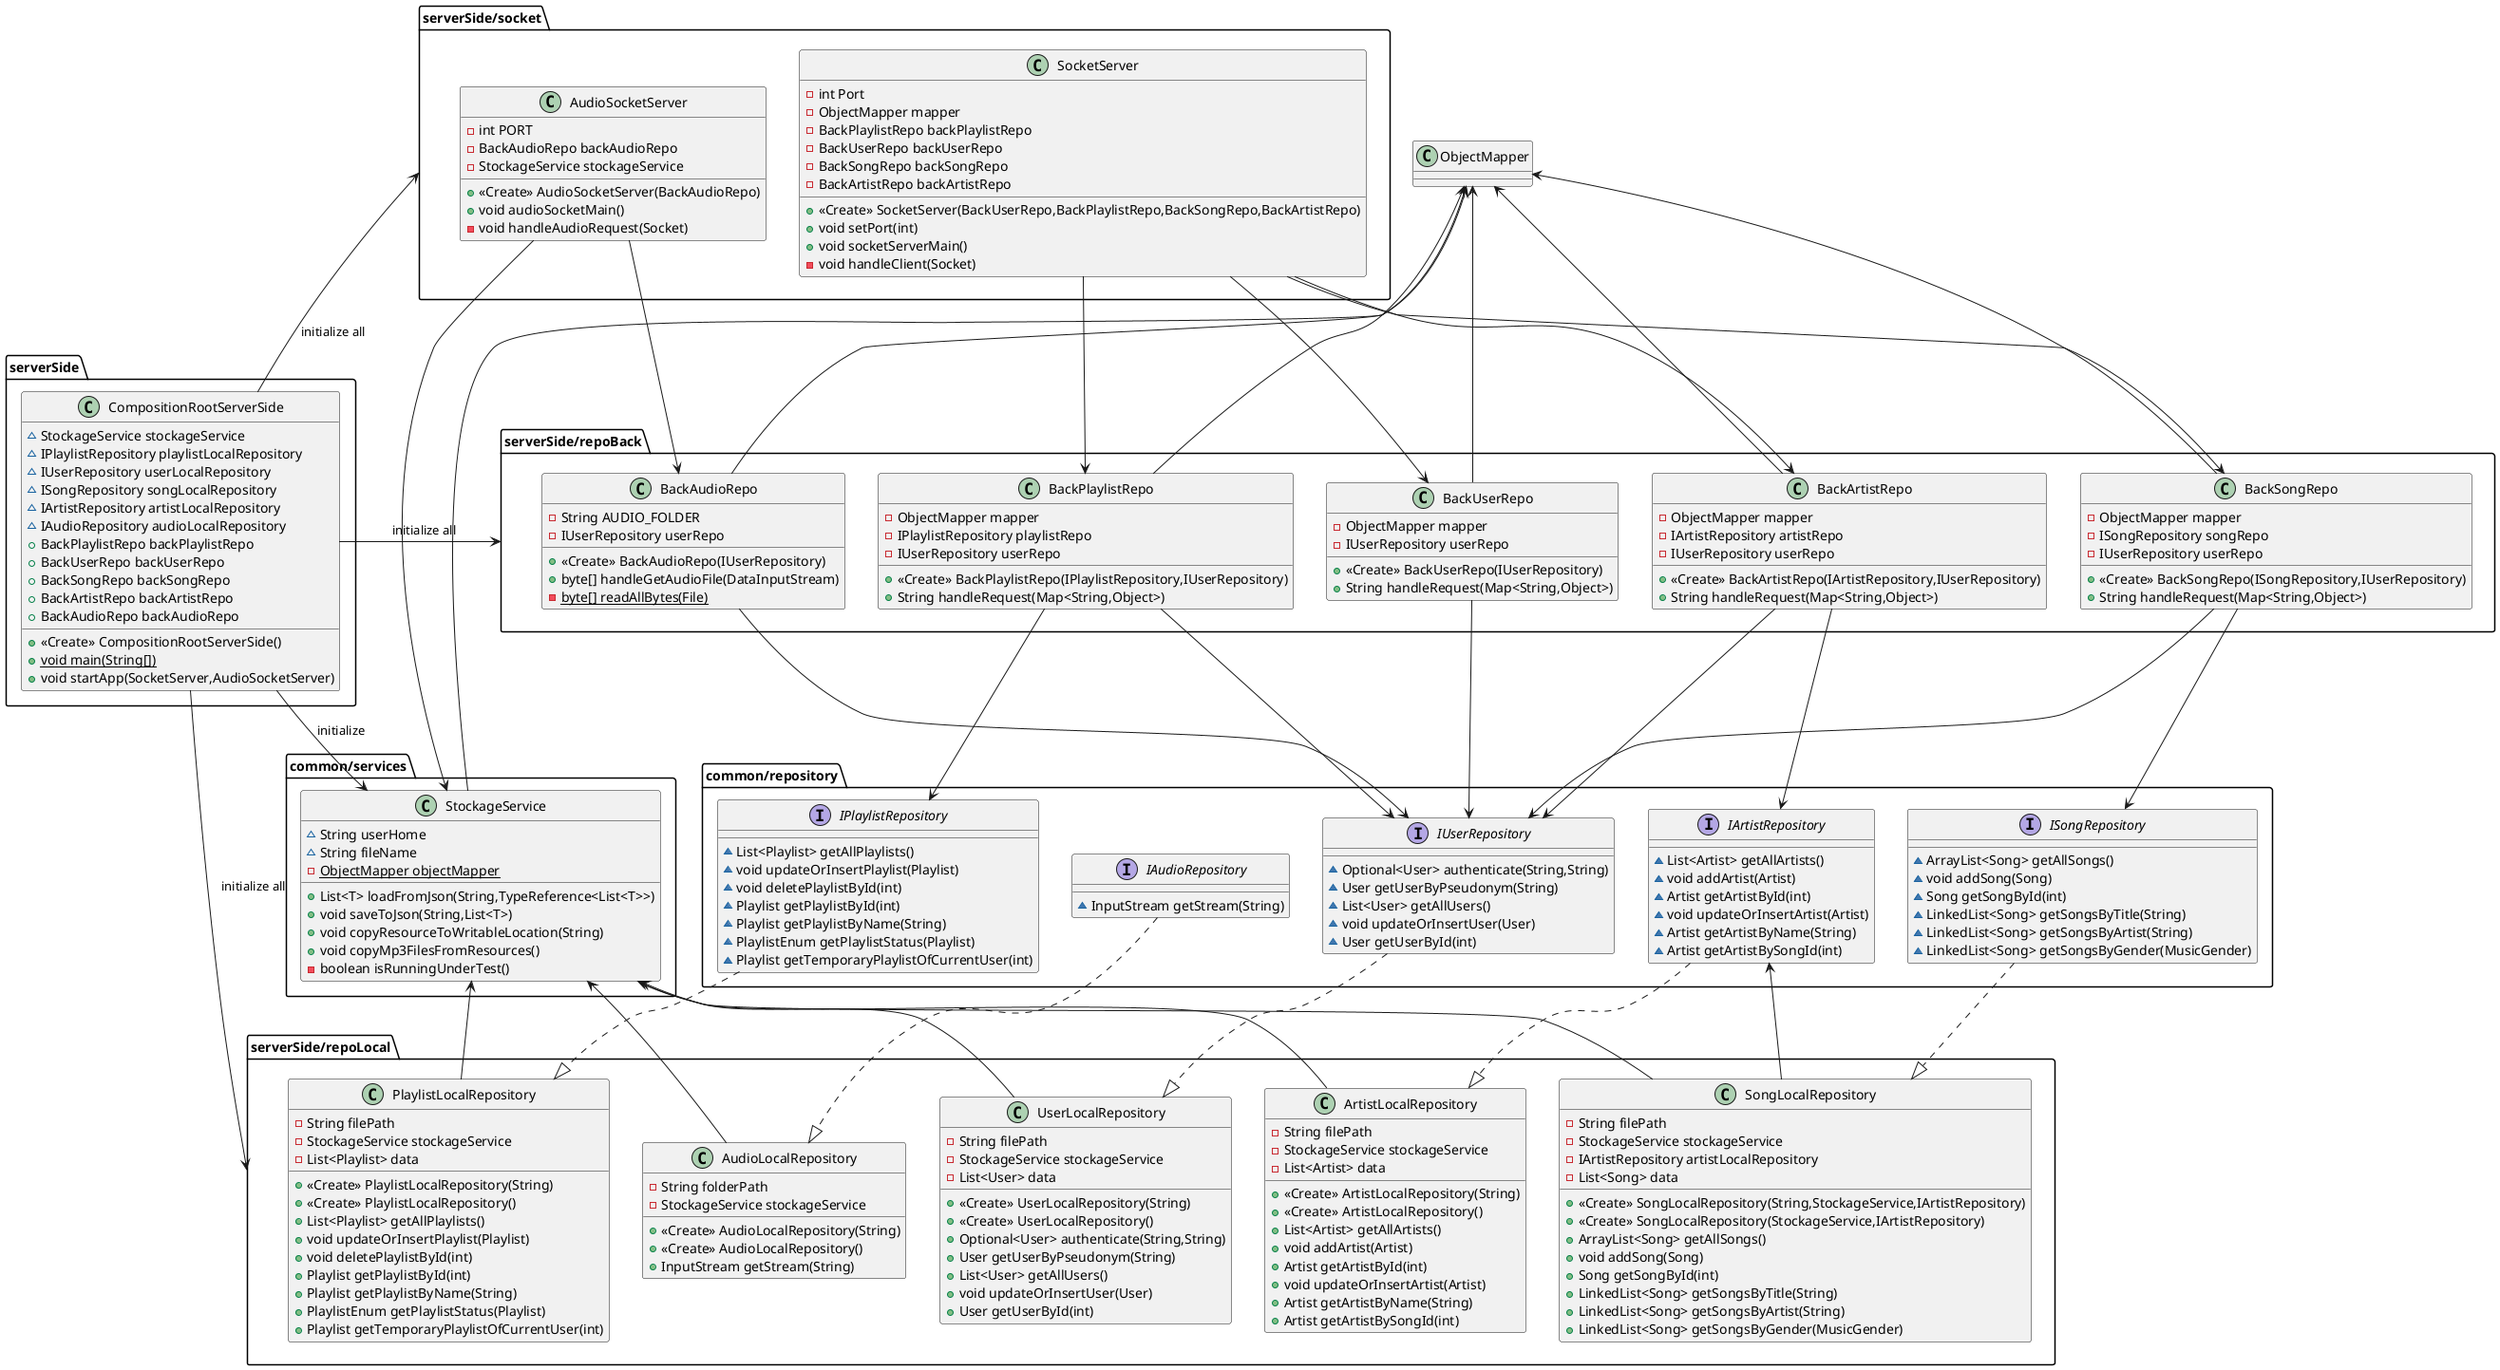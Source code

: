 @startuml
'left to right direction

package common/repository {
    interface IUserRepository{
        ~ Optional<User> authenticate(String,String)
        ~ User getUserByPseudonym(String)
        ~ List<User> getAllUsers()
        ~ void updateOrInsertUser(User)
        ~ User getUserById(int)
    }
    interface ISongRepository{
        ~ ArrayList<Song> getAllSongs()
        ~ void addSong(Song)
        ~ Song getSongById(int)
        ~ LinkedList<Song> getSongsByTitle(String)
        ~ LinkedList<Song> getSongsByArtist(String)
        ~ LinkedList<Song> getSongsByGender(MusicGender)
    }
    interface IPlaylistRepository{
        ~ List<Playlist> getAllPlaylists()
        ~ void updateOrInsertPlaylist(Playlist)
        ~ void deletePlaylistById(int)
        ~ Playlist getPlaylistById(int)
        ~ Playlist getPlaylistByName(String)
        ~ PlaylistEnum getPlaylistStatus(Playlist)
        ~ Playlist getTemporaryPlaylistOfCurrentUser(int)
    }
    interface IAudioRepository{
        ~ InputStream getStream(String)
    }
    interface IArtistRepository{
        ~ List<Artist> getAllArtists()
        ~ void addArtist(Artist)
        ~ Artist getArtistById(int)
        ~ void updateOrInsertArtist(Artist)
        ~ Artist getArtistByName(String)
        ~ Artist getArtistBySongId(int)
    }
}

package common/services {
    class StockageService{
        ~ String userHome
        ~ String fileName
        - {static} ObjectMapper objectMapper
        + List<T> loadFromJson(String,TypeReference<List<T>>)
        + void saveToJson(String,List<T>)
        + void copyResourceToWritableLocation(String)
        + void copyMp3FilesFromResources()
        - boolean isRunningUnderTest()
    }
}

package serverSide/repoBack {
    class BackAudioRepo {
        - String AUDIO_FOLDER
        - IUserRepository userRepo
        + <<Create>> BackAudioRepo(IUserRepository)
        + byte[] handleGetAudioFile(DataInputStream)
        - {static} byte[] readAllBytes(File)
    }

    class BackUserRepo {
        - ObjectMapper mapper
        - IUserRepository userRepo
        + <<Create>> BackUserRepo(IUserRepository)
        + String handleRequest(Map<String,Object>)
    }

    class BackSongRepo {
       - ObjectMapper mapper
       - ISongRepository songRepo
       - IUserRepository userRepo
       + <<Create>> BackSongRepo(ISongRepository,IUserRepository)
       + String handleRequest(Map<String,Object>)
    }

    class BackPlaylistRepo {
        - ObjectMapper mapper
        - IPlaylistRepository playlistRepo
        - IUserRepository userRepo
        + <<Create>> BackPlaylistRepo(IPlaylistRepository,IUserRepository)
        + String handleRequest(Map<String,Object>)
    }

    class BackArtistRepo {
         - ObjectMapper mapper
         - IArtistRepository artistRepo
         - IUserRepository userRepo
         + <<Create>> BackArtistRepo(IArtistRepository,IUserRepository)
         + String handleRequest(Map<String,Object>)
    }
}

package serverSide/repoLocal {
    class SongLocalRepository {
        - String filePath
        - StockageService stockageService
        - IArtistRepository artistLocalRepository
        - List<Song> data
        + <<Create>> SongLocalRepository(String,StockageService,IArtistRepository)
        + <<Create>> SongLocalRepository(StockageService,IArtistRepository)
        + ArrayList<Song> getAllSongs()
        + void addSong(Song)
        + Song getSongById(int)
        + LinkedList<Song> getSongsByTitle(String)
        + LinkedList<Song> getSongsByArtist(String)
        + LinkedList<Song> getSongsByGender(MusicGender)
    }

    class PlaylistLocalRepository {
        - String filePath
        - StockageService stockageService
        - List<Playlist> data
        + <<Create>> PlaylistLocalRepository(String)
        + <<Create>> PlaylistLocalRepository()
        + List<Playlist> getAllPlaylists()
        + void updateOrInsertPlaylist(Playlist)
        + void deletePlaylistById(int)
        + Playlist getPlaylistById(int)
        + Playlist getPlaylistByName(String)
        + PlaylistEnum getPlaylistStatus(Playlist)
        + Playlist getTemporaryPlaylistOfCurrentUser(int)
    }

    class UserLocalRepository {
        - String filePath
        - StockageService stockageService
        - List<User> data
        + <<Create>> UserLocalRepository(String)
        + <<Create>> UserLocalRepository()
        + Optional<User> authenticate(String,String)
        + User getUserByPseudonym(String)
        + List<User> getAllUsers()
        + void updateOrInsertUser(User)
        + User getUserById(int)
    }

    class ArtistLocalRepository {
        - String filePath
        - StockageService stockageService
        - List<Artist> data
        + <<Create>> ArtistLocalRepository(String)
        + <<Create>> ArtistLocalRepository()
        + List<Artist> getAllArtists()
        + void addArtist(Artist)
        + Artist getArtistById(int)
        + void updateOrInsertArtist(Artist)
        + Artist getArtistByName(String)
        + Artist getArtistBySongId(int)
    }

    class AudioLocalRepository {
        - String folderPath
        - StockageService stockageService
        + <<Create>> AudioLocalRepository(String)
        + <<Create>> AudioLocalRepository()
        + InputStream getStream(String)
    }
}

package serverSide/socket {
    class AudioSocketServer {
        - int PORT
        - BackAudioRepo backAudioRepo
        - StockageService stockageService
        + <<Create>> AudioSocketServer(BackAudioRepo)
        + void audioSocketMain()
        - void handleAudioRequest(Socket)
    }

    class SocketServer {
       - int Port
       - ObjectMapper mapper
       - BackPlaylistRepo backPlaylistRepo
       - BackUserRepo backUserRepo
       - BackSongRepo backSongRepo
       - BackArtistRepo backArtistRepo
       + <<Create>> SocketServer(BackUserRepo,BackPlaylistRepo,BackSongRepo,BackArtistRepo)
       + void setPort(int)
       + void socketServerMain()
       - void handleClient(Socket)
    }
}

class serverSide.CompositionRootServerSide {
    ~ StockageService stockageService
    ~ IPlaylistRepository playlistLocalRepository
    ~ IUserRepository userLocalRepository
    ~ ISongRepository songLocalRepository
    ~ IArtistRepository artistLocalRepository
    ~ IAudioRepository audioLocalRepository
    + BackPlaylistRepo backPlaylistRepo
    + BackUserRepo backUserRepo
    + BackSongRepo backSongRepo
    + BackArtistRepo backArtistRepo
    + BackAudioRepo backAudioRepo
    + <<Create>> CompositionRootServerSide()
    + {static} void main(String[])
    + void startApp(SocketServer,AudioSocketServer)
}


'--- Dépendances avec -u-> ---
"serverSide/repoBack.BackAudioRepo" -d-> "common/repository.IUserRepository"
"serverSide/repoBack.BackUserRepo" -d-> "common/repository.IUserRepository"
"serverSide/repoBack.BackSongRepo" -d-> "common/repository.ISongRepository"
"serverSide/repoBack.BackSongRepo" -d-> "common/repository.IUserRepository"
"serverSide/repoBack.BackPlaylistRepo" -d-> "common/repository.IPlaylistRepository"
"serverSide/repoBack.BackPlaylistRepo" -d-> "common/repository.IUserRepository"
"serverSide/repoBack.BackArtistRepo" -d-> "common/repository.IArtistRepository"
"serverSide/repoBack.BackArtistRepo" -d-> "common/repository.IUserRepository"
"serverSide/repoLocal.SongLocalRepository" -d-> "common/repository.IArtistRepository"

"serverSide/repoLocal.SongLocalRepository" -u-> "common/services.StockageService"
"serverSide/repoLocal.PlaylistLocalRepository" -u-> "common/services.StockageService"
"serverSide/repoLocal.UserLocalRepository" -u-> "common/services.StockageService"
"serverSide/repoLocal.ArtistLocalRepository" -u-> "common/services.StockageService"
"serverSide/repoLocal.AudioLocalRepository" -u-> "common/services.StockageService"

"serverSide/socket.AudioSocketServer" -d-> "serverSide/repoBack.BackAudioRepo"
"serverSide/socket.AudioSocketServer" -d-> "common/services.StockageService"
"serverSide/socket.SocketServer" -d-> "serverSide/repoBack.BackPlaylistRepo"
"serverSide/socket.SocketServer" -d-> "serverSide/repoBack.BackUserRepo"
"serverSide/socket.SocketServer" -d-> "serverSide/repoBack.BackSongRepo"
"serverSide/socket.SocketServer" -d-> "serverSide/repoBack.BackArtistRepo"

"serverSide.CompositionRootServerSide" -r-> "serverSide/repoBack"  : initialize all
"serverSide.CompositionRootServerSide" -r-> "serverSide/repoLocal"  : initialize all
"serverSide.CompositionRootServerSide" -r-> "common/services.StockageService"  : initialize
"serverSide.CompositionRootServerSide" -u-> "serverSide/socket"  : initialize all

"serverSide/repoBack.BackAudioRepo" -u-> ObjectMapper
"serverSide/repoBack.BackPlaylistRepo" -u-> ObjectMapper
"serverSide/repoBack.BackUserRepo" -u-> ObjectMapper
"serverSide/repoBack.BackArtistRepo" -u-> ObjectMapper
"serverSide/repoBack.BackSongRepo" -u-> ObjectMapper
"common/services.StockageService" -u-> ObjectMapper

'--- Implémentations des interfaces par les repositories locaux avec ..u.|> ---
"common/repository.ISongRepository" ..|> "serverSide/repoLocal.SongLocalRepository"
"common/repository.IPlaylistRepository" ..|> "serverSide/repoLocal.PlaylistLocalRepository"
"common/repository.IUserRepository" ..|> "serverSide/repoLocal.UserLocalRepository"
"common/repository.IArtistRepository" ..|> "serverSide/repoLocal.ArtistLocalRepository"
"common/repository.IAudioRepository" ..|> "serverSide/repoLocal.AudioLocalRepository"

"common/repository.IAudioRepository" -[hidden]r-> "common/repository.IPlaylistRepository"

@enduml